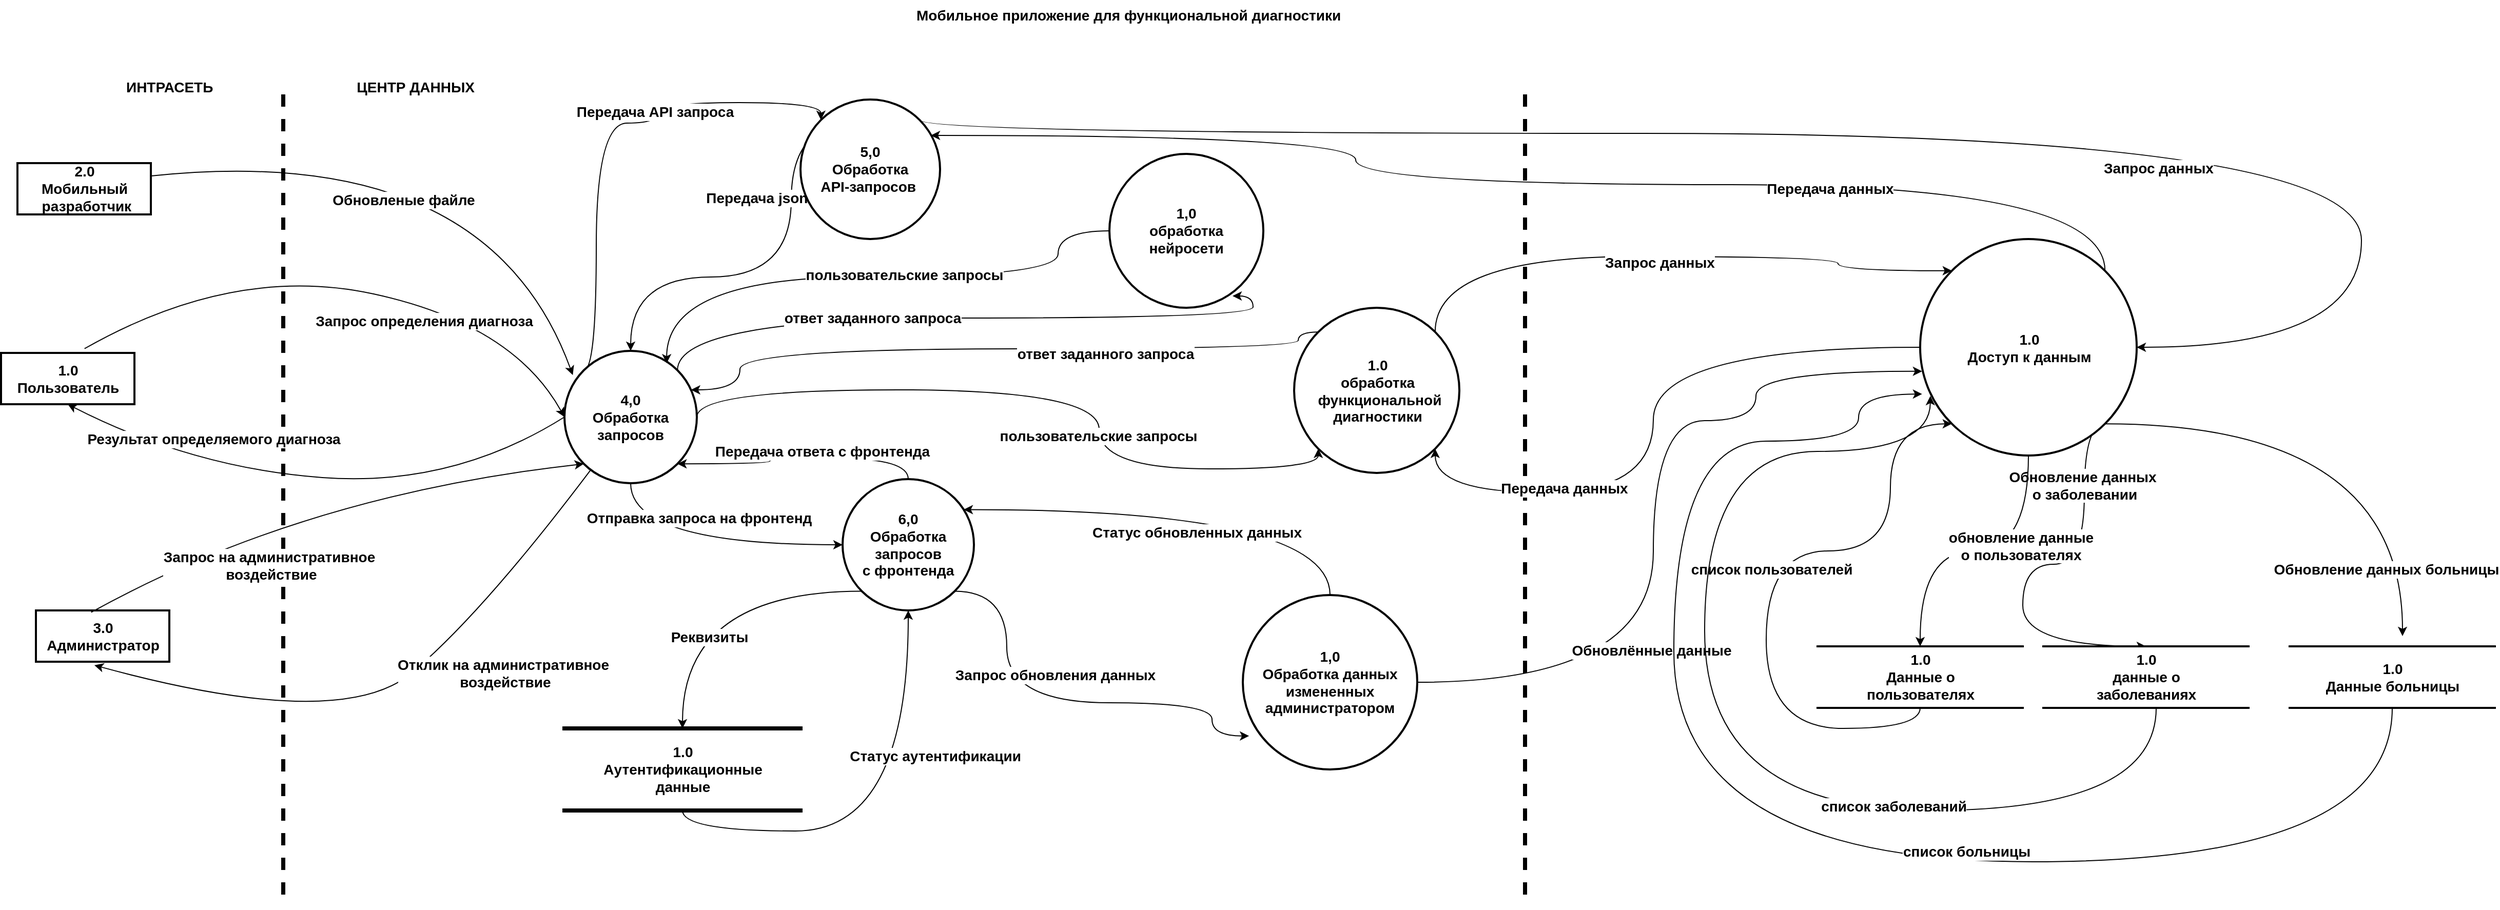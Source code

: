 <mxfile version="19.0.3" type="github">
  <diagram id="IhzEzsToBiXMktf6I1g5" name="Page-1">
    <mxGraphModel dx="2893" dy="1500" grid="0" gridSize="10" guides="1" tooltips="1" connect="1" arrows="1" fold="1" page="0" pageScale="1" pageWidth="827" pageHeight="1169" math="0" shadow="0">
      <root>
        <mxCell id="0" />
        <mxCell id="1" parent="0" />
        <mxCell id="C1wmLBce0w5cXy57Bqss-13" value="" style="endArrow=none;html=1;rounded=0;fontSize=14;dashed=1;strokeWidth=4;shadow=0;fontStyle=1" parent="1" edge="1">
          <mxGeometry width="50" height="50" relative="1" as="geometry">
            <mxPoint x="405" y="172.0" as="sourcePoint" />
            <mxPoint x="405" y="963.0" as="targetPoint" />
          </mxGeometry>
        </mxCell>
        <mxCell id="C1wmLBce0w5cXy57Bqss-15" value="&lt;div style=&quot;line-height: 0.9; font-size: 14px;&quot;&gt;&lt;br style=&quot;font-size: 14px;&quot;&gt;&lt;/div&gt;&lt;div style=&quot;display: none; font-size: 14px;&quot; id=&quot;SDCloudData&quot;&gt;&lt;/div&gt;" style="text;whiteSpace=wrap;html=1;fontSize=14;fontStyle=1" parent="1" vertex="1">
          <mxGeometry x="392" y="165" width="3" height="15" as="geometry" />
        </mxCell>
        <mxCell id="C1wmLBce0w5cXy57Bqss-16" value="1.0&lt;br style=&quot;font-size: 14px;&quot;&gt;Пользователь&lt;div style=&quot;display: none; font-size: 14px;&quot; id=&quot;SDCloudData&quot;&gt;&lt;/div&gt;" style="html=1;dashed=0;whitespace=wrap;fontStyle=1;fontSize=14;strokeWidth=2;" parent="1" vertex="1">
          <mxGeometry x="130" y="424" width="130" height="50" as="geometry" />
        </mxCell>
        <mxCell id="C1wmLBce0w5cXy57Bqss-17" value="ИНТРАСЕТЬ&amp;nbsp; &amp;nbsp; &amp;nbsp; &amp;nbsp; &amp;nbsp; &amp;nbsp; &amp;nbsp; &amp;nbsp; &amp;nbsp; &amp;nbsp; &amp;nbsp; &amp;nbsp; &amp;nbsp; &amp;nbsp; &amp;nbsp; &amp;nbsp; &amp;nbsp; &amp;nbsp; ЦЕНТР ДАННЫХ&lt;div style=&quot;display: none; font-size: 14px;&quot; id=&quot;SDCloudData&quot;&gt;&lt;/div&gt;" style="text;whiteSpace=wrap;html=1;strokeWidth=2;fontStyle=1;fontSize=14;" parent="1" vertex="1">
          <mxGeometry x="250" y="150" width="381" height="30" as="geometry" />
        </mxCell>
        <mxCell id="C1wmLBce0w5cXy57Bqss-18" value="Мобильное приложение для функциональной диагностики" style="text;whiteSpace=wrap;html=1;fontSize=14;fontStyle=1" parent="1" vertex="1">
          <mxGeometry x="1020" y="80" width="600" height="30" as="geometry" />
        </mxCell>
        <mxCell id="C1wmLBce0w5cXy57Bqss-19" value="2.0&lt;br style=&quot;font-size: 14px;&quot;&gt;Мобильный&lt;br style=&quot;font-size: 14px;&quot;&gt;&amp;nbsp;разработчик&lt;div style=&quot;display: none; font-size: 14px;&quot; id=&quot;SDCloudData&quot;&gt;&lt;/div&gt;" style="html=1;dashed=0;whitespace=wrap;fontStyle=1;fontSize=14;strokeWidth=2;" parent="1" vertex="1">
          <mxGeometry x="146" y="239" width="130" height="50" as="geometry" />
        </mxCell>
        <mxCell id="C1wmLBce0w5cXy57Bqss-20" value="3.0&lt;br style=&quot;font-size: 14px;&quot;&gt;Администратор&lt;br style=&quot;font-size: 14px;&quot;&gt;&lt;div style=&quot;display: none; font-size: 14px;&quot; id=&quot;SDCloudData&quot;&gt;&lt;/div&gt;" style="html=1;dashed=0;whitespace=wrap;fontStyle=1;fontSize=14;strokeWidth=2;" parent="1" vertex="1">
          <mxGeometry x="164" y="675" width="130" height="50" as="geometry" />
        </mxCell>
        <mxCell id="C1wmLBce0w5cXy57Bqss-21" value="" style="curved=1;endArrow=classic;html=1;rounded=0;fontSize=14;exitX=0.626;exitY=-0.083;exitDx=0;exitDy=0;exitPerimeter=0;entryX=0;entryY=0.5;entryDx=0;entryDy=0;fontStyle=1" parent="1" source="C1wmLBce0w5cXy57Bqss-16" target="GBtB8UjbD1A0Evd2xpRH-1" edge="1">
          <mxGeometry width="50" height="50" relative="1" as="geometry">
            <mxPoint x="266" y="442" as="sourcePoint" />
            <mxPoint x="674.218" y="429.064" as="targetPoint" />
            <Array as="points">
              <mxPoint x="357" y="337" />
              <mxPoint x="629" y="396" />
            </Array>
          </mxGeometry>
        </mxCell>
        <mxCell id="C1wmLBce0w5cXy57Bqss-22" value="&lt;font style=&quot;font-size: 14px;&quot;&gt;Запрос определения диагноза&lt;/font&gt;" style="edgeLabel;html=1;align=center;verticalAlign=middle;resizable=0;points=[];fontSize=14;fontStyle=1" parent="C1wmLBce0w5cXy57Bqss-21" vertex="1" connectable="0">
          <mxGeometry x="0.241" y="-22" relative="1" as="geometry">
            <mxPoint x="20" y="-3" as="offset" />
          </mxGeometry>
        </mxCell>
        <mxCell id="C1wmLBce0w5cXy57Bqss-23" value="" style="curved=1;endArrow=classic;html=1;rounded=0;fontSize=14;entryX=0.5;entryY=1;entryDx=0;entryDy=0;exitX=0;exitY=0.5;exitDx=0;exitDy=0;fontStyle=1" parent="1" source="GBtB8UjbD1A0Evd2xpRH-1" target="C1wmLBce0w5cXy57Bqss-16" edge="1">
          <mxGeometry width="50" height="50" relative="1" as="geometry">
            <mxPoint x="681.503" y="420.503" as="sourcePoint" />
            <mxPoint x="290" y="210" as="targetPoint" />
            <Array as="points">
              <mxPoint x="570" y="555" />
              <mxPoint x="316" y="536" />
            </Array>
          </mxGeometry>
        </mxCell>
        <mxCell id="C1wmLBce0w5cXy57Bqss-24" value="Результат определяемого диагноза" style="edgeLabel;html=1;align=center;verticalAlign=middle;resizable=0;points=[];fontSize=14;fontStyle=1" parent="C1wmLBce0w5cXy57Bqss-23" vertex="1" connectable="0">
          <mxGeometry x="0.404" y="-17" relative="1" as="geometry">
            <mxPoint x="1" y="-13" as="offset" />
          </mxGeometry>
        </mxCell>
        <mxCell id="C1wmLBce0w5cXy57Bqss-25" value="" style="curved=1;endArrow=classic;html=1;rounded=0;fontSize=14;exitX=1;exitY=0.25;exitDx=0;exitDy=0;entryX=0.063;entryY=0.183;entryDx=0;entryDy=0;fontStyle=1;entryPerimeter=0;" parent="1" source="C1wmLBce0w5cXy57Bqss-19" target="GBtB8UjbD1A0Evd2xpRH-1" edge="1">
          <mxGeometry width="50" height="50" relative="1" as="geometry">
            <mxPoint x="400" y="290" as="sourcePoint" />
            <mxPoint x="731" y="400" as="targetPoint" />
            <Array as="points">
              <mxPoint x="604" y="217" />
            </Array>
          </mxGeometry>
        </mxCell>
        <mxCell id="C1wmLBce0w5cXy57Bqss-26" value="Обновленые файле" style="edgeLabel;html=1;align=center;verticalAlign=middle;resizable=0;points=[];fontSize=14;fontStyle=1" parent="C1wmLBce0w5cXy57Bqss-25" vertex="1" connectable="0">
          <mxGeometry x="0.3" y="-18" relative="1" as="geometry">
            <mxPoint x="-80" y="11" as="offset" />
          </mxGeometry>
        </mxCell>
        <mxCell id="C1wmLBce0w5cXy57Bqss-27" value="" style="curved=1;endArrow=classic;html=1;rounded=0;fontSize=14;exitX=0.414;exitY=0.037;exitDx=0;exitDy=0;entryX=0;entryY=1;entryDx=0;entryDy=0;exitPerimeter=0;fontStyle=1" parent="1" source="C1wmLBce0w5cXy57Bqss-20" target="GBtB8UjbD1A0Evd2xpRH-1" edge="1">
          <mxGeometry width="50" height="50" relative="1" as="geometry">
            <mxPoint x="213" y="519" as="sourcePoint" />
            <mxPoint x="681.503" y="519.497" as="targetPoint" />
            <Array as="points">
              <mxPoint x="423" y="563" />
            </Array>
          </mxGeometry>
        </mxCell>
        <mxCell id="C1wmLBce0w5cXy57Bqss-28" value="Запрос на административное&lt;br style=&quot;font-size: 14px;&quot;&gt;&amp;nbsp;воздействие" style="edgeLabel;html=1;align=center;verticalAlign=middle;resizable=0;points=[];fontSize=14;fontStyle=1" parent="C1wmLBce0w5cXy57Bqss-27" vertex="1" connectable="0">
          <mxGeometry x="-0.311" y="-5" relative="1" as="geometry">
            <mxPoint x="17" y="35" as="offset" />
          </mxGeometry>
        </mxCell>
        <mxCell id="C1wmLBce0w5cXy57Bqss-29" value="" style="curved=1;endArrow=classic;html=1;rounded=0;fontSize=14;entryX=0.438;entryY=1.068;entryDx=0;entryDy=0;entryPerimeter=0;fontStyle=1" parent="1" source="GBtB8UjbD1A0Evd2xpRH-1" target="C1wmLBce0w5cXy57Bqss-20" edge="1">
          <mxGeometry width="50" height="50" relative="1" as="geometry">
            <mxPoint x="731" y="540" as="sourcePoint" />
            <mxPoint x="175" y="572" as="targetPoint" />
            <Array as="points">
              <mxPoint x="599" y="678" />
              <mxPoint x="461" y="794" />
            </Array>
          </mxGeometry>
        </mxCell>
        <mxCell id="C1wmLBce0w5cXy57Bqss-30" value="Отклик на административное&lt;br style=&quot;font-size: 14px;&quot;&gt;&amp;nbsp;воздействие" style="edgeLabel;html=1;align=center;verticalAlign=middle;resizable=0;points=[];fontSize=14;fontStyle=1" parent="C1wmLBce0w5cXy57Bqss-29" vertex="1" connectable="0">
          <mxGeometry x="0.272" y="-8" relative="1" as="geometry">
            <mxPoint x="183" y="-43" as="offset" />
          </mxGeometry>
        </mxCell>
        <mxCell id="GBtB8UjbD1A0Evd2xpRH-12" style="edgeStyle=orthogonalEdgeStyle;rounded=0;orthogonalLoop=1;jettySize=auto;html=1;exitX=0.5;exitY=1;exitDx=0;exitDy=0;entryX=0;entryY=0.5;entryDx=0;entryDy=0;curved=1;fontSize=14;fontStyle=1" edge="1" parent="1" source="GBtB8UjbD1A0Evd2xpRH-1" target="GBtB8UjbD1A0Evd2xpRH-4">
          <mxGeometry relative="1" as="geometry" />
        </mxCell>
        <mxCell id="GBtB8UjbD1A0Evd2xpRH-14" value="Отправка запроса на фронтенд" style="edgeLabel;html=1;align=center;verticalAlign=middle;resizable=0;points=[];fontSize=14;fontStyle=1" vertex="1" connectable="0" parent="GBtB8UjbD1A0Evd2xpRH-12">
          <mxGeometry x="-0.053" y="26" relative="1" as="geometry">
            <mxPoint as="offset" />
          </mxGeometry>
        </mxCell>
        <mxCell id="GBtB8UjbD1A0Evd2xpRH-27" style="edgeStyle=orthogonalEdgeStyle;curved=1;rounded=0;orthogonalLoop=1;jettySize=auto;html=1;exitX=0;exitY=0;exitDx=0;exitDy=0;entryX=0;entryY=0;entryDx=0;entryDy=0;fontSize=14;fontStyle=1" edge="1" parent="1" source="GBtB8UjbD1A0Evd2xpRH-1" target="GBtB8UjbD1A0Evd2xpRH-2">
          <mxGeometry relative="1" as="geometry">
            <Array as="points">
              <mxPoint x="710" y="441" />
              <mxPoint x="710" y="200" />
              <mxPoint x="770" y="200" />
              <mxPoint x="770" y="180" />
              <mxPoint x="929" y="180" />
            </Array>
          </mxGeometry>
        </mxCell>
        <mxCell id="GBtB8UjbD1A0Evd2xpRH-29" value="Передача АPI запроса" style="edgeLabel;html=1;align=center;verticalAlign=middle;resizable=0;points=[];fontSize=14;fontStyle=1" vertex="1" connectable="0" parent="GBtB8UjbD1A0Evd2xpRH-27">
          <mxGeometry x="0.015" y="-1" relative="1" as="geometry">
            <mxPoint x="52" y="-12" as="offset" />
          </mxGeometry>
        </mxCell>
        <mxCell id="GBtB8UjbD1A0Evd2xpRH-31" style="edgeStyle=orthogonalEdgeStyle;curved=1;rounded=0;orthogonalLoop=1;jettySize=auto;html=1;exitX=1;exitY=0;exitDx=0;exitDy=0;entryX=0.8;entryY=0.923;entryDx=0;entryDy=0;entryPerimeter=0;fontSize=14;fontStyle=1" edge="1" parent="1" source="GBtB8UjbD1A0Evd2xpRH-1" target="GBtB8UjbD1A0Evd2xpRH-5">
          <mxGeometry relative="1" as="geometry">
            <Array as="points">
              <mxPoint x="789" y="390" />
              <mxPoint x="1350" y="390" />
            </Array>
          </mxGeometry>
        </mxCell>
        <mxCell id="GBtB8UjbD1A0Evd2xpRH-34" value="ответ заданного запроса" style="edgeLabel;html=1;align=center;verticalAlign=middle;resizable=0;points=[];fontSize=14;fontStyle=1" vertex="1" connectable="0" parent="GBtB8UjbD1A0Evd2xpRH-31">
          <mxGeometry x="0.062" y="18" relative="1" as="geometry">
            <mxPoint x="-106" y="18" as="offset" />
          </mxGeometry>
        </mxCell>
        <mxCell id="GBtB8UjbD1A0Evd2xpRH-40" style="edgeStyle=orthogonalEdgeStyle;curved=1;rounded=0;orthogonalLoop=1;jettySize=auto;html=1;exitX=1;exitY=0.5;exitDx=0;exitDy=0;entryX=0;entryY=1;entryDx=0;entryDy=0;fontSize=14;fontStyle=1" edge="1" parent="1" source="GBtB8UjbD1A0Evd2xpRH-1" target="GBtB8UjbD1A0Evd2xpRH-37">
          <mxGeometry relative="1" as="geometry">
            <Array as="points">
              <mxPoint x="808" y="460" />
              <mxPoint x="1200" y="460" />
              <mxPoint x="1200" y="537" />
            </Array>
          </mxGeometry>
        </mxCell>
        <mxCell id="GBtB8UjbD1A0Evd2xpRH-42" value="пользовательские запросы" style="edgeLabel;html=1;align=center;verticalAlign=middle;resizable=0;points=[];fontSize=14;fontStyle=1" vertex="1" connectable="0" parent="GBtB8UjbD1A0Evd2xpRH-40">
          <mxGeometry x="0.272" y="-1" relative="1" as="geometry">
            <mxPoint as="offset" />
          </mxGeometry>
        </mxCell>
        <mxCell id="GBtB8UjbD1A0Evd2xpRH-1" value="4,0&lt;br style=&quot;font-size: 14px;&quot;&gt;Обработка запросов" style="ellipse;whiteSpace=wrap;html=1;aspect=fixed;strokeWidth=2;fontSize=14;fontStyle=1" vertex="1" parent="1">
          <mxGeometry x="679" y="422" width="129" height="129" as="geometry" />
        </mxCell>
        <mxCell id="GBtB8UjbD1A0Evd2xpRH-28" style="edgeStyle=orthogonalEdgeStyle;curved=1;rounded=0;orthogonalLoop=1;jettySize=auto;html=1;exitX=1;exitY=0;exitDx=0;exitDy=0;entryX=0.5;entryY=0;entryDx=0;entryDy=0;fontSize=14;fontStyle=1" edge="1" parent="1" source="GBtB8UjbD1A0Evd2xpRH-2" target="GBtB8UjbD1A0Evd2xpRH-1">
          <mxGeometry relative="1" as="geometry">
            <Array as="points">
              <mxPoint x="900" y="200" />
              <mxPoint x="900" y="350" />
              <mxPoint x="743" y="350" />
            </Array>
          </mxGeometry>
        </mxCell>
        <mxCell id="GBtB8UjbD1A0Evd2xpRH-30" value="Передача json ответа" style="edgeLabel;html=1;align=center;verticalAlign=middle;resizable=0;points=[];fontSize=14;fontStyle=1" vertex="1" connectable="0" parent="GBtB8UjbD1A0Evd2xpRH-28">
          <mxGeometry x="-0.207" y="-9" relative="1" as="geometry">
            <mxPoint as="offset" />
          </mxGeometry>
        </mxCell>
        <mxCell id="GBtB8UjbD1A0Evd2xpRH-75" style="edgeStyle=orthogonalEdgeStyle;curved=1;rounded=0;orthogonalLoop=1;jettySize=auto;html=1;exitX=1;exitY=0;exitDx=0;exitDy=0;entryX=1;entryY=0.5;entryDx=0;entryDy=0;fontSize=14;fontStyle=1" edge="1" parent="1" source="GBtB8UjbD1A0Evd2xpRH-2" target="GBtB8UjbD1A0Evd2xpRH-44">
          <mxGeometry relative="1" as="geometry">
            <Array as="points">
              <mxPoint x="1025" y="210" />
              <mxPoint x="2430" y="210" />
              <mxPoint x="2430" y="419" />
            </Array>
          </mxGeometry>
        </mxCell>
        <mxCell id="GBtB8UjbD1A0Evd2xpRH-78" value="Запрос данных" style="edgeLabel;html=1;align=center;verticalAlign=middle;resizable=0;points=[];fontSize=14;fontStyle=1" vertex="1" connectable="0" parent="GBtB8UjbD1A0Evd2xpRH-75">
          <mxGeometry x="0.322" y="-34" relative="1" as="geometry">
            <mxPoint as="offset" />
          </mxGeometry>
        </mxCell>
        <mxCell id="GBtB8UjbD1A0Evd2xpRH-2" value="5,0&lt;br style=&quot;font-size: 14px;&quot;&gt;Обработка&lt;br style=&quot;font-size: 14px;&quot;&gt;API-запросов&amp;nbsp;" style="ellipse;whiteSpace=wrap;html=1;aspect=fixed;fillColor=default;fontSize=14;fontStyle=1;strokeWidth=2;" vertex="1" parent="1">
          <mxGeometry x="909" y="177" width="136" height="136" as="geometry" />
        </mxCell>
        <mxCell id="GBtB8UjbD1A0Evd2xpRH-13" style="edgeStyle=orthogonalEdgeStyle;curved=1;rounded=0;orthogonalLoop=1;jettySize=auto;html=1;exitX=0.5;exitY=0;exitDx=0;exitDy=0;entryX=1;entryY=1;entryDx=0;entryDy=0;fontSize=14;fontStyle=1" edge="1" parent="1" source="GBtB8UjbD1A0Evd2xpRH-4" target="GBtB8UjbD1A0Evd2xpRH-1">
          <mxGeometry relative="1" as="geometry" />
        </mxCell>
        <mxCell id="GBtB8UjbD1A0Evd2xpRH-15" value="Передача ответа с фронтенда" style="edgeLabel;html=1;align=center;verticalAlign=middle;resizable=0;points=[];fontSize=14;fontStyle=1" vertex="1" connectable="0" parent="GBtB8UjbD1A0Evd2xpRH-13">
          <mxGeometry x="-0.081" y="29" relative="1" as="geometry">
            <mxPoint x="11" y="-36" as="offset" />
          </mxGeometry>
        </mxCell>
        <mxCell id="GBtB8UjbD1A0Evd2xpRH-16" style="edgeStyle=orthogonalEdgeStyle;curved=1;rounded=0;orthogonalLoop=1;jettySize=auto;html=1;exitX=1;exitY=1;exitDx=0;exitDy=0;entryX=0.036;entryY=0.808;entryDx=0;entryDy=0;entryPerimeter=0;fontSize=14;fontStyle=1" edge="1" parent="1" source="GBtB8UjbD1A0Evd2xpRH-4" target="GBtB8UjbD1A0Evd2xpRH-6">
          <mxGeometry relative="1" as="geometry">
            <Array as="points">
              <mxPoint x="1110" y="656" />
              <mxPoint x="1110" y="765" />
              <mxPoint x="1310" y="765" />
              <mxPoint x="1310" y="797" />
            </Array>
          </mxGeometry>
        </mxCell>
        <mxCell id="GBtB8UjbD1A0Evd2xpRH-18" value="Запрос обновления данных" style="edgeLabel;html=1;align=center;verticalAlign=middle;resizable=0;points=[];fontSize=14;fontStyle=1" vertex="1" connectable="0" parent="GBtB8UjbD1A0Evd2xpRH-16">
          <mxGeometry x="-0.039" y="27" relative="1" as="geometry">
            <mxPoint x="1" as="offset" />
          </mxGeometry>
        </mxCell>
        <mxCell id="GBtB8UjbD1A0Evd2xpRH-21" style="edgeStyle=orthogonalEdgeStyle;curved=1;rounded=0;orthogonalLoop=1;jettySize=auto;html=1;exitX=0;exitY=1;exitDx=0;exitDy=0;entryX=0.5;entryY=0;entryDx=0;entryDy=0;fontSize=14;fontStyle=1" edge="1" parent="1" source="GBtB8UjbD1A0Evd2xpRH-4" target="GBtB8UjbD1A0Evd2xpRH-20">
          <mxGeometry relative="1" as="geometry" />
        </mxCell>
        <mxCell id="GBtB8UjbD1A0Evd2xpRH-23" value="Реквизиты" style="edgeLabel;html=1;align=center;verticalAlign=middle;resizable=0;points=[];fontSize=14;fontStyle=1" vertex="1" connectable="0" parent="GBtB8UjbD1A0Evd2xpRH-21">
          <mxGeometry x="0.414" y="26" relative="1" as="geometry">
            <mxPoint y="1" as="offset" />
          </mxGeometry>
        </mxCell>
        <mxCell id="GBtB8UjbD1A0Evd2xpRH-4" value="6,0&lt;br style=&quot;font-size: 14px;&quot;&gt;Обработка запросов&lt;br style=&quot;font-size: 14px;&quot;&gt;с фронтенда" style="ellipse;whiteSpace=wrap;html=1;aspect=fixed;fillColor=default;fontSize=14;fontStyle=1;strokeWidth=2;" vertex="1" parent="1">
          <mxGeometry x="950" y="547" width="128" height="128" as="geometry" />
        </mxCell>
        <mxCell id="GBtB8UjbD1A0Evd2xpRH-32" style="edgeStyle=orthogonalEdgeStyle;curved=1;rounded=0;orthogonalLoop=1;jettySize=auto;html=1;exitX=0;exitY=0.5;exitDx=0;exitDy=0;entryX=0.772;entryY=0.094;entryDx=0;entryDy=0;entryPerimeter=0;fontSize=14;fontStyle=1" edge="1" parent="1" source="GBtB8UjbD1A0Evd2xpRH-5" target="GBtB8UjbD1A0Evd2xpRH-1">
          <mxGeometry relative="1" as="geometry">
            <Array as="points">
              <mxPoint x="1160" y="350" />
              <mxPoint x="779" y="350" />
            </Array>
          </mxGeometry>
        </mxCell>
        <mxCell id="GBtB8UjbD1A0Evd2xpRH-33" value="пользовательские запросы" style="edgeLabel;html=1;align=center;verticalAlign=middle;resizable=0;points=[];fontSize=14;fontStyle=1" vertex="1" connectable="0" parent="GBtB8UjbD1A0Evd2xpRH-32">
          <mxGeometry x="-0.126" y="-2" relative="1" as="geometry">
            <mxPoint as="offset" />
          </mxGeometry>
        </mxCell>
        <mxCell id="GBtB8UjbD1A0Evd2xpRH-5" value="1,0&lt;br style=&quot;font-size: 14px;&quot;&gt;обработка нейросети" style="ellipse;whiteSpace=wrap;html=1;aspect=fixed;fillColor=default;fontSize=14;fontStyle=1;strokeWidth=2;" vertex="1" parent="1">
          <mxGeometry x="1210" y="230" width="150" height="150" as="geometry" />
        </mxCell>
        <mxCell id="GBtB8UjbD1A0Evd2xpRH-17" style="edgeStyle=orthogonalEdgeStyle;curved=1;rounded=0;orthogonalLoop=1;jettySize=auto;html=1;exitX=0.5;exitY=0;exitDx=0;exitDy=0;entryX=0.922;entryY=0.232;entryDx=0;entryDy=0;entryPerimeter=0;fontSize=14;fontStyle=1" edge="1" parent="1" source="GBtB8UjbD1A0Evd2xpRH-6" target="GBtB8UjbD1A0Evd2xpRH-4">
          <mxGeometry relative="1" as="geometry" />
        </mxCell>
        <mxCell id="GBtB8UjbD1A0Evd2xpRH-19" value="Статус обновленных данных" style="edgeLabel;html=1;align=center;verticalAlign=middle;resizable=0;points=[];fontSize=14;fontStyle=1" vertex="1" connectable="0" parent="GBtB8UjbD1A0Evd2xpRH-17">
          <mxGeometry x="-0.028" y="22" relative="1" as="geometry">
            <mxPoint as="offset" />
          </mxGeometry>
        </mxCell>
        <mxCell id="GBtB8UjbD1A0Evd2xpRH-69" style="edgeStyle=orthogonalEdgeStyle;curved=1;rounded=0;orthogonalLoop=1;jettySize=auto;html=1;exitX=1;exitY=0.5;exitDx=0;exitDy=0;entryX=0.009;entryY=0.611;entryDx=0;entryDy=0;fontSize=14;entryPerimeter=0;fontStyle=1" edge="1" parent="1" source="GBtB8UjbD1A0Evd2xpRH-6" target="GBtB8UjbD1A0Evd2xpRH-44">
          <mxGeometry relative="1" as="geometry">
            <Array as="points">
              <mxPoint x="1740" y="745" />
              <mxPoint x="1740" y="490" />
              <mxPoint x="1840" y="490" />
              <mxPoint x="1840" y="442" />
            </Array>
          </mxGeometry>
        </mxCell>
        <mxCell id="GBtB8UjbD1A0Evd2xpRH-70" value="Обновлённые данные" style="edgeLabel;html=1;align=center;verticalAlign=middle;resizable=0;points=[];fontSize=14;fontStyle=1" vertex="1" connectable="0" parent="GBtB8UjbD1A0Evd2xpRH-69">
          <mxGeometry x="-0.427" y="30" relative="1" as="geometry">
            <mxPoint y="-1" as="offset" />
          </mxGeometry>
        </mxCell>
        <mxCell id="GBtB8UjbD1A0Evd2xpRH-6" value="1,0&lt;br style=&quot;font-size: 14px;&quot;&gt;Обработка данных измененных администратором" style="ellipse;whiteSpace=wrap;html=1;aspect=fixed;fillColor=default;fontSize=14;fontStyle=1;strokeWidth=2;" vertex="1" parent="1">
          <mxGeometry x="1340" y="660" width="170" height="170" as="geometry" />
        </mxCell>
        <mxCell id="GBtB8UjbD1A0Evd2xpRH-22" style="edgeStyle=orthogonalEdgeStyle;curved=1;rounded=0;orthogonalLoop=1;jettySize=auto;html=1;exitX=0.5;exitY=1;exitDx=0;exitDy=0;fontSize=14;fontStyle=1" edge="1" parent="1" source="GBtB8UjbD1A0Evd2xpRH-20" target="GBtB8UjbD1A0Evd2xpRH-4">
          <mxGeometry relative="1" as="geometry" />
        </mxCell>
        <mxCell id="GBtB8UjbD1A0Evd2xpRH-24" value="Статус аутентификации" style="edgeLabel;html=1;align=center;verticalAlign=middle;resizable=0;points=[];fontSize=14;fontStyle=1" vertex="1" connectable="0" parent="GBtB8UjbD1A0Evd2xpRH-22">
          <mxGeometry x="0.372" y="19" relative="1" as="geometry">
            <mxPoint x="45" y="-1" as="offset" />
          </mxGeometry>
        </mxCell>
        <mxCell id="GBtB8UjbD1A0Evd2xpRH-20" value="1.0&lt;br style=&quot;font-size: 14px;&quot;&gt;Аутентификационные &lt;br style=&quot;font-size: 14px;&quot;&gt;данные" style="html=1;dashed=0;whitespace=wrap;shape=partialRectangle;right=0;left=0;fillColor=default;strokeWidth=4;fontStyle=1;fontSize=14;" vertex="1" parent="1">
          <mxGeometry x="679" y="790" width="230" height="80" as="geometry" />
        </mxCell>
        <mxCell id="GBtB8UjbD1A0Evd2xpRH-35" value="" style="endArrow=none;html=1;rounded=0;fontSize=14;dashed=1;strokeWidth=4;shadow=0;fontStyle=1" edge="1" parent="1">
          <mxGeometry width="50" height="50" relative="1" as="geometry">
            <mxPoint x="1615" y="172" as="sourcePoint" />
            <mxPoint x="1615" y="963.0" as="targetPoint" />
          </mxGeometry>
        </mxCell>
        <mxCell id="GBtB8UjbD1A0Evd2xpRH-41" style="edgeStyle=orthogonalEdgeStyle;curved=1;rounded=0;orthogonalLoop=1;jettySize=auto;html=1;exitX=0;exitY=0;exitDx=0;exitDy=0;fontSize=14;fontStyle=1" edge="1" parent="1" source="GBtB8UjbD1A0Evd2xpRH-37" target="GBtB8UjbD1A0Evd2xpRH-1">
          <mxGeometry relative="1" as="geometry">
            <Array as="points">
              <mxPoint x="1394" y="420" />
              <mxPoint x="850" y="420" />
              <mxPoint x="850" y="460" />
            </Array>
          </mxGeometry>
        </mxCell>
        <mxCell id="GBtB8UjbD1A0Evd2xpRH-43" value="ответ заданного запроса" style="edgeLabel;html=1;align=center;verticalAlign=middle;resizable=0;points=[];fontSize=14;fontStyle=1" vertex="1" connectable="0" parent="GBtB8UjbD1A0Evd2xpRH-41">
          <mxGeometry x="-0.327" y="5" relative="1" as="geometry">
            <mxPoint as="offset" />
          </mxGeometry>
        </mxCell>
        <mxCell id="GBtB8UjbD1A0Evd2xpRH-71" style="edgeStyle=orthogonalEdgeStyle;curved=1;rounded=0;orthogonalLoop=1;jettySize=auto;html=1;exitX=1;exitY=0;exitDx=0;exitDy=0;entryX=0;entryY=0;entryDx=0;entryDy=0;fontSize=14;fontStyle=1" edge="1" parent="1" source="GBtB8UjbD1A0Evd2xpRH-37" target="GBtB8UjbD1A0Evd2xpRH-44">
          <mxGeometry relative="1" as="geometry">
            <Array as="points">
              <mxPoint x="1527" y="330" />
              <mxPoint x="1920" y="330" />
              <mxPoint x="1920" y="344" />
            </Array>
          </mxGeometry>
        </mxCell>
        <mxCell id="GBtB8UjbD1A0Evd2xpRH-73" value="Запрос данных" style="edgeLabel;html=1;align=center;verticalAlign=middle;resizable=0;points=[];fontSize=14;fontStyle=1" vertex="1" connectable="0" parent="GBtB8UjbD1A0Evd2xpRH-71">
          <mxGeometry x="-0.011" y="-6" relative="1" as="geometry">
            <mxPoint as="offset" />
          </mxGeometry>
        </mxCell>
        <mxCell id="GBtB8UjbD1A0Evd2xpRH-37" value="&lt;span style=&quot;&quot;&gt;1.0&lt;br&gt;обработка&lt;br&gt;&amp;nbsp;функциональной &lt;br&gt;диагностики&lt;/span&gt;" style="shape=ellipse;html=1;dashed=0;whitespace=wrap;aspect=fixed;perimeter=ellipsePerimeter;fontSize=14;strokeWidth=2;fillColor=default;fontStyle=1" vertex="1" parent="1">
          <mxGeometry x="1390" y="380" width="161" height="161" as="geometry" />
        </mxCell>
        <mxCell id="GBtB8UjbD1A0Evd2xpRH-49" style="edgeStyle=orthogonalEdgeStyle;curved=1;rounded=0;orthogonalLoop=1;jettySize=auto;html=1;exitX=1;exitY=1;exitDx=0;exitDy=0;entryX=0.5;entryY=0;entryDx=0;entryDy=0;fontSize=14;fontStyle=1" edge="1" parent="1" source="GBtB8UjbD1A0Evd2xpRH-44" target="GBtB8UjbD1A0Evd2xpRH-46">
          <mxGeometry relative="1" as="geometry">
            <Array as="points">
              <mxPoint x="2160" y="493" />
              <mxPoint x="2160" y="630" />
              <mxPoint x="2100" y="630" />
            </Array>
          </mxGeometry>
        </mxCell>
        <mxCell id="GBtB8UjbD1A0Evd2xpRH-60" value="Обновление данных&lt;br&gt;&amp;nbsp;о заболевании" style="edgeLabel;html=1;align=center;verticalAlign=middle;resizable=0;points=[];fontSize=14;fontStyle=1" vertex="1" connectable="0" parent="GBtB8UjbD1A0Evd2xpRH-49">
          <mxGeometry x="-0.621" y="-2" relative="1" as="geometry">
            <mxPoint y="1" as="offset" />
          </mxGeometry>
        </mxCell>
        <mxCell id="GBtB8UjbD1A0Evd2xpRH-63" value="Обновление данных&lt;br&gt;&amp;nbsp;о заболевании" style="edgeLabel;html=1;align=center;verticalAlign=middle;resizable=0;points=[];fontSize=14;fontStyle=1" vertex="1" connectable="0" parent="GBtB8UjbD1A0Evd2xpRH-49">
          <mxGeometry x="-0.621" y="-2" relative="1" as="geometry">
            <mxPoint y="1" as="offset" />
          </mxGeometry>
        </mxCell>
        <mxCell id="GBtB8UjbD1A0Evd2xpRH-50" style="edgeStyle=orthogonalEdgeStyle;curved=1;rounded=0;orthogonalLoop=1;jettySize=auto;html=1;exitX=1;exitY=1;exitDx=0;exitDy=0;entryX=0.55;entryY=-0.167;entryDx=0;entryDy=0;entryPerimeter=0;fontSize=14;fontStyle=1" edge="1" parent="1" source="GBtB8UjbD1A0Evd2xpRH-44" target="GBtB8UjbD1A0Evd2xpRH-47">
          <mxGeometry relative="1" as="geometry" />
        </mxCell>
        <mxCell id="GBtB8UjbD1A0Evd2xpRH-61" value="Обновление данных больницы" style="edgeLabel;html=1;align=center;verticalAlign=middle;resizable=0;points=[];fontSize=14;fontStyle=1" vertex="1" connectable="0" parent="GBtB8UjbD1A0Evd2xpRH-50">
          <mxGeometry x="0.734" y="-16" relative="1" as="geometry">
            <mxPoint y="1" as="offset" />
          </mxGeometry>
        </mxCell>
        <mxCell id="GBtB8UjbD1A0Evd2xpRH-62" value="Обновление данных больницы" style="edgeLabel;html=1;align=center;verticalAlign=middle;resizable=0;points=[];fontSize=14;fontStyle=1" vertex="1" connectable="0" parent="GBtB8UjbD1A0Evd2xpRH-50">
          <mxGeometry x="0.734" y="-16" relative="1" as="geometry">
            <mxPoint y="1" as="offset" />
          </mxGeometry>
        </mxCell>
        <mxCell id="GBtB8UjbD1A0Evd2xpRH-52" style="edgeStyle=orthogonalEdgeStyle;curved=1;rounded=0;orthogonalLoop=1;jettySize=auto;html=1;exitX=0.5;exitY=1;exitDx=0;exitDy=0;entryX=0.5;entryY=0;entryDx=0;entryDy=0;fontSize=14;fontStyle=1" edge="1" parent="1" source="GBtB8UjbD1A0Evd2xpRH-44" target="GBtB8UjbD1A0Evd2xpRH-45">
          <mxGeometry relative="1" as="geometry" />
        </mxCell>
        <mxCell id="GBtB8UjbD1A0Evd2xpRH-59" value="обновление данные &lt;br&gt;о пользователях" style="edgeLabel;html=1;align=center;verticalAlign=middle;resizable=0;points=[];fontSize=14;fontStyle=1" vertex="1" connectable="0" parent="GBtB8UjbD1A0Evd2xpRH-52">
          <mxGeometry x="-0.396" y="-8" relative="1" as="geometry">
            <mxPoint as="offset" />
          </mxGeometry>
        </mxCell>
        <mxCell id="GBtB8UjbD1A0Evd2xpRH-64" value="обновление данные &lt;br&gt;о пользователях" style="edgeLabel;html=1;align=center;verticalAlign=middle;resizable=0;points=[];fontSize=14;fontStyle=1" vertex="1" connectable="0" parent="GBtB8UjbD1A0Evd2xpRH-52">
          <mxGeometry x="-0.396" y="-8" relative="1" as="geometry">
            <mxPoint as="offset" />
          </mxGeometry>
        </mxCell>
        <mxCell id="GBtB8UjbD1A0Evd2xpRH-72" style="edgeStyle=orthogonalEdgeStyle;curved=1;rounded=0;orthogonalLoop=1;jettySize=auto;html=1;exitX=0;exitY=0.5;exitDx=0;exitDy=0;entryX=1;entryY=1;entryDx=0;entryDy=0;fontSize=14;fontStyle=1" edge="1" parent="1" source="GBtB8UjbD1A0Evd2xpRH-44" target="GBtB8UjbD1A0Evd2xpRH-37">
          <mxGeometry relative="1" as="geometry">
            <Array as="points">
              <mxPoint x="1740" y="419" />
              <mxPoint x="1740" y="560" />
              <mxPoint x="1527" y="560" />
            </Array>
          </mxGeometry>
        </mxCell>
        <mxCell id="GBtB8UjbD1A0Evd2xpRH-74" value="Передача данных" style="edgeLabel;html=1;align=center;verticalAlign=middle;resizable=0;points=[];fontSize=14;fontStyle=1" vertex="1" connectable="0" parent="GBtB8UjbD1A0Evd2xpRH-72">
          <mxGeometry x="0.491" y="-4" relative="1" as="geometry">
            <mxPoint x="1" as="offset" />
          </mxGeometry>
        </mxCell>
        <mxCell id="GBtB8UjbD1A0Evd2xpRH-76" style="edgeStyle=orthogonalEdgeStyle;curved=1;rounded=0;orthogonalLoop=1;jettySize=auto;html=1;exitX=1;exitY=0;exitDx=0;exitDy=0;entryX=0.934;entryY=0.257;entryDx=0;entryDy=0;entryPerimeter=0;fontSize=14;fontStyle=1" edge="1" parent="1" source="GBtB8UjbD1A0Evd2xpRH-44" target="GBtB8UjbD1A0Evd2xpRH-2">
          <mxGeometry relative="1" as="geometry">
            <Array as="points">
              <mxPoint x="2180" y="260" />
              <mxPoint x="1450" y="260" />
              <mxPoint x="1450" y="212" />
            </Array>
          </mxGeometry>
        </mxCell>
        <mxCell id="GBtB8UjbD1A0Evd2xpRH-77" value="Передача данных" style="edgeLabel;html=1;align=center;verticalAlign=middle;resizable=0;points=[];fontSize=14;fontStyle=1" vertex="1" connectable="0" parent="GBtB8UjbD1A0Evd2xpRH-76">
          <mxGeometry x="-0.448" y="4" relative="1" as="geometry">
            <mxPoint as="offset" />
          </mxGeometry>
        </mxCell>
        <mxCell id="GBtB8UjbD1A0Evd2xpRH-44" value="1.0&lt;br&gt;Доступ к данным" style="shape=ellipse;html=1;dashed=0;whitespace=wrap;aspect=fixed;perimeter=ellipsePerimeter;fontSize=14;strokeWidth=2;fillColor=default;fontStyle=1" vertex="1" parent="1">
          <mxGeometry x="2000" y="313" width="211" height="211" as="geometry" />
        </mxCell>
        <mxCell id="GBtB8UjbD1A0Evd2xpRH-53" style="edgeStyle=orthogonalEdgeStyle;curved=1;rounded=0;orthogonalLoop=1;jettySize=auto;html=1;exitX=0.5;exitY=1;exitDx=0;exitDy=0;entryX=0;entryY=1;entryDx=0;entryDy=0;fontSize=14;fontStyle=1" edge="1" parent="1" source="GBtB8UjbD1A0Evd2xpRH-45" target="GBtB8UjbD1A0Evd2xpRH-44">
          <mxGeometry relative="1" as="geometry">
            <Array as="points">
              <mxPoint x="2000" y="790" />
              <mxPoint x="1850" y="790" />
              <mxPoint x="1850" y="617" />
              <mxPoint x="1971" y="617" />
            </Array>
          </mxGeometry>
        </mxCell>
        <mxCell id="GBtB8UjbD1A0Evd2xpRH-56" value="список пользователей" style="edgeLabel;html=1;align=center;verticalAlign=middle;resizable=0;points=[];fontSize=14;fontStyle=1" vertex="1" connectable="0" parent="GBtB8UjbD1A0Evd2xpRH-53">
          <mxGeometry x="0.075" y="-18" relative="1" as="geometry">
            <mxPoint as="offset" />
          </mxGeometry>
        </mxCell>
        <mxCell id="GBtB8UjbD1A0Evd2xpRH-65" value="список пользователей" style="edgeLabel;html=1;align=center;verticalAlign=middle;resizable=0;points=[];fontSize=14;fontStyle=1" vertex="1" connectable="0" parent="GBtB8UjbD1A0Evd2xpRH-53">
          <mxGeometry x="0.075" y="-18" relative="1" as="geometry">
            <mxPoint as="offset" />
          </mxGeometry>
        </mxCell>
        <mxCell id="GBtB8UjbD1A0Evd2xpRH-45" value="1.0&lt;br&gt;Данные о &lt;br&gt;пользователях" style="html=1;dashed=0;whitespace=wrap;shape=partialRectangle;right=0;left=0;fontSize=14;strokeWidth=2;fillColor=default;fontStyle=1" vertex="1" parent="1">
          <mxGeometry x="1900" y="710" width="200" height="60" as="geometry" />
        </mxCell>
        <mxCell id="GBtB8UjbD1A0Evd2xpRH-46" value="1.0&lt;br&gt;данные о &lt;br&gt;заболеваниях" style="html=1;dashed=0;whitespace=wrap;shape=partialRectangle;right=0;left=0;fontSize=14;strokeWidth=2;fillColor=default;fontStyle=1" vertex="1" parent="1">
          <mxGeometry x="2120" y="710" width="200" height="60" as="geometry" />
        </mxCell>
        <mxCell id="GBtB8UjbD1A0Evd2xpRH-55" style="edgeStyle=orthogonalEdgeStyle;curved=1;rounded=0;orthogonalLoop=1;jettySize=auto;html=1;entryX=0.009;entryY=0.716;entryDx=0;entryDy=0;entryPerimeter=0;fontSize=14;fontStyle=1" edge="1" parent="1" source="GBtB8UjbD1A0Evd2xpRH-47" target="GBtB8UjbD1A0Evd2xpRH-44">
          <mxGeometry relative="1" as="geometry">
            <Array as="points">
              <mxPoint x="2460" y="920" />
              <mxPoint x="1760" y="920" />
              <mxPoint x="1760" y="510" />
              <mxPoint x="1940" y="510" />
              <mxPoint x="1940" y="464" />
            </Array>
          </mxGeometry>
        </mxCell>
        <mxCell id="GBtB8UjbD1A0Evd2xpRH-58" value="список больницы" style="edgeLabel;html=1;align=center;verticalAlign=middle;resizable=0;points=[];fontSize=14;fontStyle=1" vertex="1" connectable="0" parent="GBtB8UjbD1A0Evd2xpRH-55">
          <mxGeometry x="-0.269" y="-10" relative="1" as="geometry">
            <mxPoint as="offset" />
          </mxGeometry>
        </mxCell>
        <mxCell id="GBtB8UjbD1A0Evd2xpRH-47" value="1.0&lt;br&gt;Данные больницы" style="html=1;dashed=0;whitespace=wrap;shape=partialRectangle;right=0;left=0;fontSize=14;strokeWidth=2;fillColor=default;fontStyle=1" vertex="1" parent="1">
          <mxGeometry x="2360" y="710" width="200" height="60" as="geometry" />
        </mxCell>
        <mxCell id="GBtB8UjbD1A0Evd2xpRH-66" style="edgeStyle=orthogonalEdgeStyle;curved=1;rounded=0;orthogonalLoop=1;jettySize=auto;html=1;fontSize=14;fontStyle=1;entryX=0.047;entryY=0.725;entryDx=0;entryDy=0;entryPerimeter=0;" edge="1" parent="1" source="GBtB8UjbD1A0Evd2xpRH-46" target="GBtB8UjbD1A0Evd2xpRH-44">
          <mxGeometry relative="1" as="geometry">
            <mxPoint x="2230" y="800" as="sourcePoint" />
            <mxPoint x="1948.101" y="461.582" as="targetPoint" />
            <Array as="points">
              <mxPoint x="2230" y="870" />
              <mxPoint x="1790" y="870" />
              <mxPoint x="1790" y="520" />
              <mxPoint x="2010" y="520" />
            </Array>
          </mxGeometry>
        </mxCell>
        <mxCell id="GBtB8UjbD1A0Evd2xpRH-67" value="список заболеваний" style="edgeLabel;html=1;align=center;verticalAlign=middle;resizable=0;points=[];fontSize=14;fontStyle=1" vertex="1" connectable="0" parent="GBtB8UjbD1A0Evd2xpRH-66">
          <mxGeometry x="-0.388" y="-4" relative="1" as="geometry">
            <mxPoint as="offset" />
          </mxGeometry>
        </mxCell>
      </root>
    </mxGraphModel>
  </diagram>
</mxfile>
